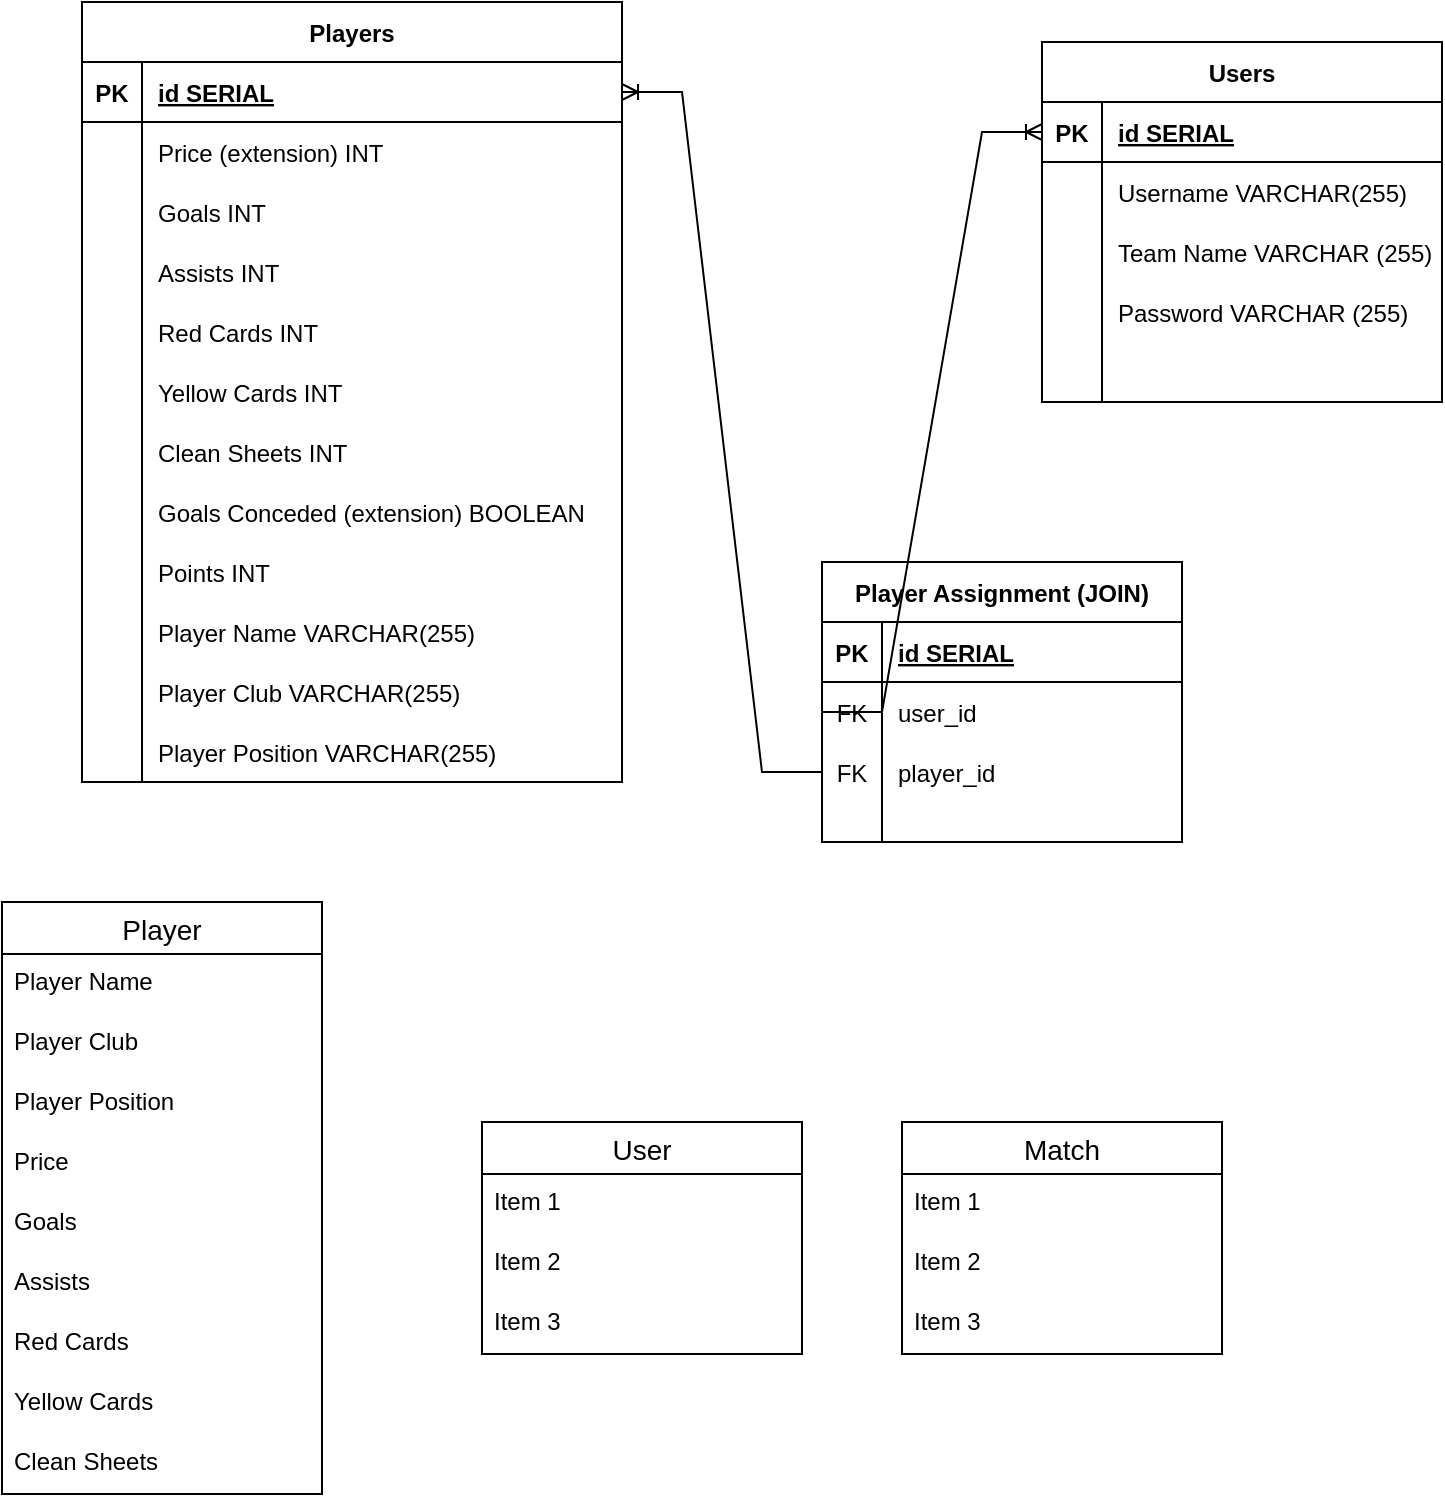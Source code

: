 <mxfile version="16.6.3" type="github"><diagram id="9XhqJXmCN1dYrfDe8zTq" name="Page-1"><mxGraphModel dx="1426" dy="659" grid="1" gridSize="10" guides="1" tooltips="1" connect="1" arrows="1" fold="1" page="1" pageScale="1" pageWidth="827" pageHeight="1169" math="0" shadow="0"><root><mxCell id="0"/><mxCell id="1" parent="0"/><mxCell id="q5fQ6nlfeLpBxA3YFHx5-1" value="Players" style="shape=table;startSize=30;container=1;collapsible=1;childLayout=tableLayout;fixedRows=1;rowLines=0;fontStyle=1;align=center;resizeLast=1;" vertex="1" parent="1"><mxGeometry x="80" y="60" width="270" height="390" as="geometry"/></mxCell><mxCell id="q5fQ6nlfeLpBxA3YFHx5-2" value="" style="shape=tableRow;horizontal=0;startSize=0;swimlaneHead=0;swimlaneBody=0;fillColor=none;collapsible=0;dropTarget=0;points=[[0,0.5],[1,0.5]];portConstraint=eastwest;top=0;left=0;right=0;bottom=1;" vertex="1" parent="q5fQ6nlfeLpBxA3YFHx5-1"><mxGeometry y="30" width="270" height="30" as="geometry"/></mxCell><mxCell id="q5fQ6nlfeLpBxA3YFHx5-3" value="PK" style="shape=partialRectangle;connectable=0;fillColor=none;top=0;left=0;bottom=0;right=0;fontStyle=1;overflow=hidden;" vertex="1" parent="q5fQ6nlfeLpBxA3YFHx5-2"><mxGeometry width="30" height="30" as="geometry"><mxRectangle width="30" height="30" as="alternateBounds"/></mxGeometry></mxCell><mxCell id="q5fQ6nlfeLpBxA3YFHx5-4" value="id SERIAL" style="shape=partialRectangle;connectable=0;fillColor=none;top=0;left=0;bottom=0;right=0;align=left;spacingLeft=6;fontStyle=5;overflow=hidden;" vertex="1" parent="q5fQ6nlfeLpBxA3YFHx5-2"><mxGeometry x="30" width="240" height="30" as="geometry"><mxRectangle width="240" height="30" as="alternateBounds"/></mxGeometry></mxCell><mxCell id="q5fQ6nlfeLpBxA3YFHx5-5" value="" style="shape=tableRow;horizontal=0;startSize=0;swimlaneHead=0;swimlaneBody=0;fillColor=none;collapsible=0;dropTarget=0;points=[[0,0.5],[1,0.5]];portConstraint=eastwest;top=0;left=0;right=0;bottom=0;" vertex="1" parent="q5fQ6nlfeLpBxA3YFHx5-1"><mxGeometry y="60" width="270" height="30" as="geometry"/></mxCell><mxCell id="q5fQ6nlfeLpBxA3YFHx5-6" value="" style="shape=partialRectangle;connectable=0;fillColor=none;top=0;left=0;bottom=0;right=0;editable=1;overflow=hidden;" vertex="1" parent="q5fQ6nlfeLpBxA3YFHx5-5"><mxGeometry width="30" height="30" as="geometry"><mxRectangle width="30" height="30" as="alternateBounds"/></mxGeometry></mxCell><mxCell id="q5fQ6nlfeLpBxA3YFHx5-7" value="Price (extension) INT" style="shape=partialRectangle;connectable=0;fillColor=none;top=0;left=0;bottom=0;right=0;align=left;spacingLeft=6;overflow=hidden;" vertex="1" parent="q5fQ6nlfeLpBxA3YFHx5-5"><mxGeometry x="30" width="240" height="30" as="geometry"><mxRectangle width="240" height="30" as="alternateBounds"/></mxGeometry></mxCell><mxCell id="q5fQ6nlfeLpBxA3YFHx5-8" value="" style="shape=tableRow;horizontal=0;startSize=0;swimlaneHead=0;swimlaneBody=0;fillColor=none;collapsible=0;dropTarget=0;points=[[0,0.5],[1,0.5]];portConstraint=eastwest;top=0;left=0;right=0;bottom=0;" vertex="1" parent="q5fQ6nlfeLpBxA3YFHx5-1"><mxGeometry y="90" width="270" height="30" as="geometry"/></mxCell><mxCell id="q5fQ6nlfeLpBxA3YFHx5-9" value="" style="shape=partialRectangle;connectable=0;fillColor=none;top=0;left=0;bottom=0;right=0;editable=1;overflow=hidden;" vertex="1" parent="q5fQ6nlfeLpBxA3YFHx5-8"><mxGeometry width="30" height="30" as="geometry"><mxRectangle width="30" height="30" as="alternateBounds"/></mxGeometry></mxCell><mxCell id="q5fQ6nlfeLpBxA3YFHx5-10" value="Goals INT" style="shape=partialRectangle;connectable=0;fillColor=none;top=0;left=0;bottom=0;right=0;align=left;spacingLeft=6;overflow=hidden;" vertex="1" parent="q5fQ6nlfeLpBxA3YFHx5-8"><mxGeometry x="30" width="240" height="30" as="geometry"><mxRectangle width="240" height="30" as="alternateBounds"/></mxGeometry></mxCell><mxCell id="q5fQ6nlfeLpBxA3YFHx5-11" value="" style="shape=tableRow;horizontal=0;startSize=0;swimlaneHead=0;swimlaneBody=0;fillColor=none;collapsible=0;dropTarget=0;points=[[0,0.5],[1,0.5]];portConstraint=eastwest;top=0;left=0;right=0;bottom=0;" vertex="1" parent="q5fQ6nlfeLpBxA3YFHx5-1"><mxGeometry y="120" width="270" height="30" as="geometry"/></mxCell><mxCell id="q5fQ6nlfeLpBxA3YFHx5-12" value="" style="shape=partialRectangle;connectable=0;fillColor=none;top=0;left=0;bottom=0;right=0;editable=1;overflow=hidden;" vertex="1" parent="q5fQ6nlfeLpBxA3YFHx5-11"><mxGeometry width="30" height="30" as="geometry"><mxRectangle width="30" height="30" as="alternateBounds"/></mxGeometry></mxCell><mxCell id="q5fQ6nlfeLpBxA3YFHx5-13" value="Assists INT" style="shape=partialRectangle;connectable=0;fillColor=none;top=0;left=0;bottom=0;right=0;align=left;spacingLeft=6;overflow=hidden;" vertex="1" parent="q5fQ6nlfeLpBxA3YFHx5-11"><mxGeometry x="30" width="240" height="30" as="geometry"><mxRectangle width="240" height="30" as="alternateBounds"/></mxGeometry></mxCell><mxCell id="q5fQ6nlfeLpBxA3YFHx5-44" value="" style="shape=tableRow;horizontal=0;startSize=0;swimlaneHead=0;swimlaneBody=0;fillColor=none;collapsible=0;dropTarget=0;points=[[0,0.5],[1,0.5]];portConstraint=eastwest;top=0;left=0;right=0;bottom=0;" vertex="1" parent="q5fQ6nlfeLpBxA3YFHx5-1"><mxGeometry y="150" width="270" height="30" as="geometry"/></mxCell><mxCell id="q5fQ6nlfeLpBxA3YFHx5-45" value="" style="shape=partialRectangle;connectable=0;fillColor=none;top=0;left=0;bottom=0;right=0;editable=1;overflow=hidden;" vertex="1" parent="q5fQ6nlfeLpBxA3YFHx5-44"><mxGeometry width="30" height="30" as="geometry"><mxRectangle width="30" height="30" as="alternateBounds"/></mxGeometry></mxCell><mxCell id="q5fQ6nlfeLpBxA3YFHx5-46" value="Red Cards INT" style="shape=partialRectangle;connectable=0;fillColor=none;top=0;left=0;bottom=0;right=0;align=left;spacingLeft=6;overflow=hidden;" vertex="1" parent="q5fQ6nlfeLpBxA3YFHx5-44"><mxGeometry x="30" width="240" height="30" as="geometry"><mxRectangle width="240" height="30" as="alternateBounds"/></mxGeometry></mxCell><mxCell id="q5fQ6nlfeLpBxA3YFHx5-47" value="" style="shape=tableRow;horizontal=0;startSize=0;swimlaneHead=0;swimlaneBody=0;fillColor=none;collapsible=0;dropTarget=0;points=[[0,0.5],[1,0.5]];portConstraint=eastwest;top=0;left=0;right=0;bottom=0;" vertex="1" parent="q5fQ6nlfeLpBxA3YFHx5-1"><mxGeometry y="180" width="270" height="30" as="geometry"/></mxCell><mxCell id="q5fQ6nlfeLpBxA3YFHx5-48" value="" style="shape=partialRectangle;connectable=0;fillColor=none;top=0;left=0;bottom=0;right=0;editable=1;overflow=hidden;" vertex="1" parent="q5fQ6nlfeLpBxA3YFHx5-47"><mxGeometry width="30" height="30" as="geometry"><mxRectangle width="30" height="30" as="alternateBounds"/></mxGeometry></mxCell><mxCell id="q5fQ6nlfeLpBxA3YFHx5-49" value="Yellow Cards INT" style="shape=partialRectangle;connectable=0;fillColor=none;top=0;left=0;bottom=0;right=0;align=left;spacingLeft=6;overflow=hidden;" vertex="1" parent="q5fQ6nlfeLpBxA3YFHx5-47"><mxGeometry x="30" width="240" height="30" as="geometry"><mxRectangle width="240" height="30" as="alternateBounds"/></mxGeometry></mxCell><mxCell id="q5fQ6nlfeLpBxA3YFHx5-50" value="" style="shape=tableRow;horizontal=0;startSize=0;swimlaneHead=0;swimlaneBody=0;fillColor=none;collapsible=0;dropTarget=0;points=[[0,0.5],[1,0.5]];portConstraint=eastwest;top=0;left=0;right=0;bottom=0;" vertex="1" parent="q5fQ6nlfeLpBxA3YFHx5-1"><mxGeometry y="210" width="270" height="30" as="geometry"/></mxCell><mxCell id="q5fQ6nlfeLpBxA3YFHx5-51" value="" style="shape=partialRectangle;connectable=0;fillColor=none;top=0;left=0;bottom=0;right=0;editable=1;overflow=hidden;" vertex="1" parent="q5fQ6nlfeLpBxA3YFHx5-50"><mxGeometry width="30" height="30" as="geometry"><mxRectangle width="30" height="30" as="alternateBounds"/></mxGeometry></mxCell><mxCell id="q5fQ6nlfeLpBxA3YFHx5-52" value="Clean Sheets INT" style="shape=partialRectangle;connectable=0;fillColor=none;top=0;left=0;bottom=0;right=0;align=left;spacingLeft=6;overflow=hidden;" vertex="1" parent="q5fQ6nlfeLpBxA3YFHx5-50"><mxGeometry x="30" width="240" height="30" as="geometry"><mxRectangle width="240" height="30" as="alternateBounds"/></mxGeometry></mxCell><mxCell id="q5fQ6nlfeLpBxA3YFHx5-53" value="" style="shape=tableRow;horizontal=0;startSize=0;swimlaneHead=0;swimlaneBody=0;fillColor=none;collapsible=0;dropTarget=0;points=[[0,0.5],[1,0.5]];portConstraint=eastwest;top=0;left=0;right=0;bottom=0;" vertex="1" parent="q5fQ6nlfeLpBxA3YFHx5-1"><mxGeometry y="240" width="270" height="30" as="geometry"/></mxCell><mxCell id="q5fQ6nlfeLpBxA3YFHx5-54" value="" style="shape=partialRectangle;connectable=0;fillColor=none;top=0;left=0;bottom=0;right=0;editable=1;overflow=hidden;" vertex="1" parent="q5fQ6nlfeLpBxA3YFHx5-53"><mxGeometry width="30" height="30" as="geometry"><mxRectangle width="30" height="30" as="alternateBounds"/></mxGeometry></mxCell><mxCell id="q5fQ6nlfeLpBxA3YFHx5-55" value="Goals Conceded (extension) BOOLEAN" style="shape=partialRectangle;connectable=0;fillColor=none;top=0;left=0;bottom=0;right=0;align=left;spacingLeft=6;overflow=hidden;" vertex="1" parent="q5fQ6nlfeLpBxA3YFHx5-53"><mxGeometry x="30" width="240" height="30" as="geometry"><mxRectangle width="240" height="30" as="alternateBounds"/></mxGeometry></mxCell><mxCell id="q5fQ6nlfeLpBxA3YFHx5-56" value="" style="shape=tableRow;horizontal=0;startSize=0;swimlaneHead=0;swimlaneBody=0;fillColor=none;collapsible=0;dropTarget=0;points=[[0,0.5],[1,0.5]];portConstraint=eastwest;top=0;left=0;right=0;bottom=0;" vertex="1" parent="q5fQ6nlfeLpBxA3YFHx5-1"><mxGeometry y="270" width="270" height="30" as="geometry"/></mxCell><mxCell id="q5fQ6nlfeLpBxA3YFHx5-57" value="" style="shape=partialRectangle;connectable=0;fillColor=none;top=0;left=0;bottom=0;right=0;editable=1;overflow=hidden;" vertex="1" parent="q5fQ6nlfeLpBxA3YFHx5-56"><mxGeometry width="30" height="30" as="geometry"><mxRectangle width="30" height="30" as="alternateBounds"/></mxGeometry></mxCell><mxCell id="q5fQ6nlfeLpBxA3YFHx5-58" value="Points INT" style="shape=partialRectangle;connectable=0;fillColor=none;top=0;left=0;bottom=0;right=0;align=left;spacingLeft=6;overflow=hidden;" vertex="1" parent="q5fQ6nlfeLpBxA3YFHx5-56"><mxGeometry x="30" width="240" height="30" as="geometry"><mxRectangle width="240" height="30" as="alternateBounds"/></mxGeometry></mxCell><mxCell id="q5fQ6nlfeLpBxA3YFHx5-59" value="" style="shape=tableRow;horizontal=0;startSize=0;swimlaneHead=0;swimlaneBody=0;fillColor=none;collapsible=0;dropTarget=0;points=[[0,0.5],[1,0.5]];portConstraint=eastwest;top=0;left=0;right=0;bottom=0;" vertex="1" parent="q5fQ6nlfeLpBxA3YFHx5-1"><mxGeometry y="300" width="270" height="30" as="geometry"/></mxCell><mxCell id="q5fQ6nlfeLpBxA3YFHx5-60" value="" style="shape=partialRectangle;connectable=0;fillColor=none;top=0;left=0;bottom=0;right=0;editable=1;overflow=hidden;" vertex="1" parent="q5fQ6nlfeLpBxA3YFHx5-59"><mxGeometry width="30" height="30" as="geometry"><mxRectangle width="30" height="30" as="alternateBounds"/></mxGeometry></mxCell><mxCell id="q5fQ6nlfeLpBxA3YFHx5-61" value="Player Name VARCHAR(255)" style="shape=partialRectangle;connectable=0;fillColor=none;top=0;left=0;bottom=0;right=0;align=left;spacingLeft=6;overflow=hidden;" vertex="1" parent="q5fQ6nlfeLpBxA3YFHx5-59"><mxGeometry x="30" width="240" height="30" as="geometry"><mxRectangle width="240" height="30" as="alternateBounds"/></mxGeometry></mxCell><mxCell id="q5fQ6nlfeLpBxA3YFHx5-62" value="" style="shape=tableRow;horizontal=0;startSize=0;swimlaneHead=0;swimlaneBody=0;fillColor=none;collapsible=0;dropTarget=0;points=[[0,0.5],[1,0.5]];portConstraint=eastwest;top=0;left=0;right=0;bottom=0;" vertex="1" parent="q5fQ6nlfeLpBxA3YFHx5-1"><mxGeometry y="330" width="270" height="30" as="geometry"/></mxCell><mxCell id="q5fQ6nlfeLpBxA3YFHx5-63" value="" style="shape=partialRectangle;connectable=0;fillColor=none;top=0;left=0;bottom=0;right=0;editable=1;overflow=hidden;" vertex="1" parent="q5fQ6nlfeLpBxA3YFHx5-62"><mxGeometry width="30" height="30" as="geometry"><mxRectangle width="30" height="30" as="alternateBounds"/></mxGeometry></mxCell><mxCell id="q5fQ6nlfeLpBxA3YFHx5-64" value="Player Club VARCHAR(255)" style="shape=partialRectangle;connectable=0;fillColor=none;top=0;left=0;bottom=0;right=0;align=left;spacingLeft=6;overflow=hidden;" vertex="1" parent="q5fQ6nlfeLpBxA3YFHx5-62"><mxGeometry x="30" width="240" height="30" as="geometry"><mxRectangle width="240" height="30" as="alternateBounds"/></mxGeometry></mxCell><mxCell id="q5fQ6nlfeLpBxA3YFHx5-65" value="" style="shape=tableRow;horizontal=0;startSize=0;swimlaneHead=0;swimlaneBody=0;fillColor=none;collapsible=0;dropTarget=0;points=[[0,0.5],[1,0.5]];portConstraint=eastwest;top=0;left=0;right=0;bottom=0;" vertex="1" parent="q5fQ6nlfeLpBxA3YFHx5-1"><mxGeometry y="360" width="270" height="30" as="geometry"/></mxCell><mxCell id="q5fQ6nlfeLpBxA3YFHx5-66" value="" style="shape=partialRectangle;connectable=0;fillColor=none;top=0;left=0;bottom=0;right=0;editable=1;overflow=hidden;" vertex="1" parent="q5fQ6nlfeLpBxA3YFHx5-65"><mxGeometry width="30" height="30" as="geometry"><mxRectangle width="30" height="30" as="alternateBounds"/></mxGeometry></mxCell><mxCell id="q5fQ6nlfeLpBxA3YFHx5-67" value="Player Position VARCHAR(255)" style="shape=partialRectangle;connectable=0;fillColor=none;top=0;left=0;bottom=0;right=0;align=left;spacingLeft=6;overflow=hidden;" vertex="1" parent="q5fQ6nlfeLpBxA3YFHx5-65"><mxGeometry x="30" width="240" height="30" as="geometry"><mxRectangle width="240" height="30" as="alternateBounds"/></mxGeometry></mxCell><mxCell id="q5fQ6nlfeLpBxA3YFHx5-14" value="Player Assignment (JOIN)" style="shape=table;startSize=30;container=1;collapsible=1;childLayout=tableLayout;fixedRows=1;rowLines=0;fontStyle=1;align=center;resizeLast=1;" vertex="1" parent="1"><mxGeometry x="450" y="340" width="180" height="140" as="geometry"/></mxCell><mxCell id="q5fQ6nlfeLpBxA3YFHx5-15" value="" style="shape=tableRow;horizontal=0;startSize=0;swimlaneHead=0;swimlaneBody=0;fillColor=none;collapsible=0;dropTarget=0;points=[[0,0.5],[1,0.5]];portConstraint=eastwest;top=0;left=0;right=0;bottom=1;" vertex="1" parent="q5fQ6nlfeLpBxA3YFHx5-14"><mxGeometry y="30" width="180" height="30" as="geometry"/></mxCell><mxCell id="q5fQ6nlfeLpBxA3YFHx5-16" value="PK" style="shape=partialRectangle;connectable=0;fillColor=none;top=0;left=0;bottom=0;right=0;fontStyle=1;overflow=hidden;" vertex="1" parent="q5fQ6nlfeLpBxA3YFHx5-15"><mxGeometry width="30" height="30" as="geometry"><mxRectangle width="30" height="30" as="alternateBounds"/></mxGeometry></mxCell><mxCell id="q5fQ6nlfeLpBxA3YFHx5-17" value="id SERIAL" style="shape=partialRectangle;connectable=0;fillColor=none;top=0;left=0;bottom=0;right=0;align=left;spacingLeft=6;fontStyle=5;overflow=hidden;" vertex="1" parent="q5fQ6nlfeLpBxA3YFHx5-15"><mxGeometry x="30" width="150" height="30" as="geometry"><mxRectangle width="150" height="30" as="alternateBounds"/></mxGeometry></mxCell><mxCell id="q5fQ6nlfeLpBxA3YFHx5-18" value="" style="shape=tableRow;horizontal=0;startSize=0;swimlaneHead=0;swimlaneBody=0;fillColor=none;collapsible=0;dropTarget=0;points=[[0,0.5],[1,0.5]];portConstraint=eastwest;top=0;left=0;right=0;bottom=0;" vertex="1" parent="q5fQ6nlfeLpBxA3YFHx5-14"><mxGeometry y="60" width="180" height="30" as="geometry"/></mxCell><mxCell id="q5fQ6nlfeLpBxA3YFHx5-19" value="FK" style="shape=partialRectangle;connectable=0;fillColor=none;top=0;left=0;bottom=0;right=0;editable=1;overflow=hidden;" vertex="1" parent="q5fQ6nlfeLpBxA3YFHx5-18"><mxGeometry width="30" height="30" as="geometry"><mxRectangle width="30" height="30" as="alternateBounds"/></mxGeometry></mxCell><mxCell id="q5fQ6nlfeLpBxA3YFHx5-20" value="user_id" style="shape=partialRectangle;connectable=0;fillColor=none;top=0;left=0;bottom=0;right=0;align=left;spacingLeft=6;overflow=hidden;" vertex="1" parent="q5fQ6nlfeLpBxA3YFHx5-18"><mxGeometry x="30" width="150" height="30" as="geometry"><mxRectangle width="150" height="30" as="alternateBounds"/></mxGeometry></mxCell><mxCell id="q5fQ6nlfeLpBxA3YFHx5-21" value="" style="shape=tableRow;horizontal=0;startSize=0;swimlaneHead=0;swimlaneBody=0;fillColor=none;collapsible=0;dropTarget=0;points=[[0,0.5],[1,0.5]];portConstraint=eastwest;top=0;left=0;right=0;bottom=0;" vertex="1" parent="q5fQ6nlfeLpBxA3YFHx5-14"><mxGeometry y="90" width="180" height="30" as="geometry"/></mxCell><mxCell id="q5fQ6nlfeLpBxA3YFHx5-22" value="FK" style="shape=partialRectangle;connectable=0;fillColor=none;top=0;left=0;bottom=0;right=0;editable=1;overflow=hidden;" vertex="1" parent="q5fQ6nlfeLpBxA3YFHx5-21"><mxGeometry width="30" height="30" as="geometry"><mxRectangle width="30" height="30" as="alternateBounds"/></mxGeometry></mxCell><mxCell id="q5fQ6nlfeLpBxA3YFHx5-23" value="player_id" style="shape=partialRectangle;connectable=0;fillColor=none;top=0;left=0;bottom=0;right=0;align=left;spacingLeft=6;overflow=hidden;" vertex="1" parent="q5fQ6nlfeLpBxA3YFHx5-21"><mxGeometry x="30" width="150" height="30" as="geometry"><mxRectangle width="150" height="30" as="alternateBounds"/></mxGeometry></mxCell><mxCell id="q5fQ6nlfeLpBxA3YFHx5-24" value="" style="shape=tableRow;horizontal=0;startSize=0;swimlaneHead=0;swimlaneBody=0;fillColor=none;collapsible=0;dropTarget=0;points=[[0,0.5],[1,0.5]];portConstraint=eastwest;top=0;left=0;right=0;bottom=0;" vertex="1" parent="q5fQ6nlfeLpBxA3YFHx5-14"><mxGeometry y="120" width="180" height="20" as="geometry"/></mxCell><mxCell id="q5fQ6nlfeLpBxA3YFHx5-25" value="" style="shape=partialRectangle;connectable=0;fillColor=none;top=0;left=0;bottom=0;right=0;editable=1;overflow=hidden;" vertex="1" parent="q5fQ6nlfeLpBxA3YFHx5-24"><mxGeometry width="30" height="20" as="geometry"><mxRectangle width="30" height="20" as="alternateBounds"/></mxGeometry></mxCell><mxCell id="q5fQ6nlfeLpBxA3YFHx5-26" value="" style="shape=partialRectangle;connectable=0;fillColor=none;top=0;left=0;bottom=0;right=0;align=left;spacingLeft=6;overflow=hidden;" vertex="1" parent="q5fQ6nlfeLpBxA3YFHx5-24"><mxGeometry x="30" width="150" height="20" as="geometry"><mxRectangle width="150" height="20" as="alternateBounds"/></mxGeometry></mxCell><mxCell id="q5fQ6nlfeLpBxA3YFHx5-27" value="Users" style="shape=table;startSize=30;container=1;collapsible=1;childLayout=tableLayout;fixedRows=1;rowLines=0;fontStyle=1;align=center;resizeLast=1;" vertex="1" parent="1"><mxGeometry x="560" y="80" width="200" height="180" as="geometry"/></mxCell><mxCell id="q5fQ6nlfeLpBxA3YFHx5-28" value="" style="shape=tableRow;horizontal=0;startSize=0;swimlaneHead=0;swimlaneBody=0;fillColor=none;collapsible=0;dropTarget=0;points=[[0,0.5],[1,0.5]];portConstraint=eastwest;top=0;left=0;right=0;bottom=1;" vertex="1" parent="q5fQ6nlfeLpBxA3YFHx5-27"><mxGeometry y="30" width="200" height="30" as="geometry"/></mxCell><mxCell id="q5fQ6nlfeLpBxA3YFHx5-29" value="PK" style="shape=partialRectangle;connectable=0;fillColor=none;top=0;left=0;bottom=0;right=0;fontStyle=1;overflow=hidden;" vertex="1" parent="q5fQ6nlfeLpBxA3YFHx5-28"><mxGeometry width="30" height="30" as="geometry"><mxRectangle width="30" height="30" as="alternateBounds"/></mxGeometry></mxCell><mxCell id="q5fQ6nlfeLpBxA3YFHx5-30" value="id SERIAL" style="shape=partialRectangle;connectable=0;fillColor=none;top=0;left=0;bottom=0;right=0;align=left;spacingLeft=6;fontStyle=5;overflow=hidden;" vertex="1" parent="q5fQ6nlfeLpBxA3YFHx5-28"><mxGeometry x="30" width="170" height="30" as="geometry"><mxRectangle width="170" height="30" as="alternateBounds"/></mxGeometry></mxCell><mxCell id="q5fQ6nlfeLpBxA3YFHx5-31" value="" style="shape=tableRow;horizontal=0;startSize=0;swimlaneHead=0;swimlaneBody=0;fillColor=none;collapsible=0;dropTarget=0;points=[[0,0.5],[1,0.5]];portConstraint=eastwest;top=0;left=0;right=0;bottom=0;" vertex="1" parent="q5fQ6nlfeLpBxA3YFHx5-27"><mxGeometry y="60" width="200" height="30" as="geometry"/></mxCell><mxCell id="q5fQ6nlfeLpBxA3YFHx5-32" value="" style="shape=partialRectangle;connectable=0;fillColor=none;top=0;left=0;bottom=0;right=0;editable=1;overflow=hidden;" vertex="1" parent="q5fQ6nlfeLpBxA3YFHx5-31"><mxGeometry width="30" height="30" as="geometry"><mxRectangle width="30" height="30" as="alternateBounds"/></mxGeometry></mxCell><mxCell id="q5fQ6nlfeLpBxA3YFHx5-33" value="Username VARCHAR(255)" style="shape=partialRectangle;connectable=0;fillColor=none;top=0;left=0;bottom=0;right=0;align=left;spacingLeft=6;overflow=hidden;" vertex="1" parent="q5fQ6nlfeLpBxA3YFHx5-31"><mxGeometry x="30" width="170" height="30" as="geometry"><mxRectangle width="170" height="30" as="alternateBounds"/></mxGeometry></mxCell><mxCell id="q5fQ6nlfeLpBxA3YFHx5-34" value="" style="shape=tableRow;horizontal=0;startSize=0;swimlaneHead=0;swimlaneBody=0;fillColor=none;collapsible=0;dropTarget=0;points=[[0,0.5],[1,0.5]];portConstraint=eastwest;top=0;left=0;right=0;bottom=0;" vertex="1" parent="q5fQ6nlfeLpBxA3YFHx5-27"><mxGeometry y="90" width="200" height="30" as="geometry"/></mxCell><mxCell id="q5fQ6nlfeLpBxA3YFHx5-35" value="" style="shape=partialRectangle;connectable=0;fillColor=none;top=0;left=0;bottom=0;right=0;editable=1;overflow=hidden;" vertex="1" parent="q5fQ6nlfeLpBxA3YFHx5-34"><mxGeometry width="30" height="30" as="geometry"><mxRectangle width="30" height="30" as="alternateBounds"/></mxGeometry></mxCell><mxCell id="q5fQ6nlfeLpBxA3YFHx5-36" value="Team Name VARCHAR (255)" style="shape=partialRectangle;connectable=0;fillColor=none;top=0;left=0;bottom=0;right=0;align=left;spacingLeft=6;overflow=hidden;" vertex="1" parent="q5fQ6nlfeLpBxA3YFHx5-34"><mxGeometry x="30" width="170" height="30" as="geometry"><mxRectangle width="170" height="30" as="alternateBounds"/></mxGeometry></mxCell><mxCell id="q5fQ6nlfeLpBxA3YFHx5-37" value="" style="shape=tableRow;horizontal=0;startSize=0;swimlaneHead=0;swimlaneBody=0;fillColor=none;collapsible=0;dropTarget=0;points=[[0,0.5],[1,0.5]];portConstraint=eastwest;top=0;left=0;right=0;bottom=0;" vertex="1" parent="q5fQ6nlfeLpBxA3YFHx5-27"><mxGeometry y="120" width="200" height="30" as="geometry"/></mxCell><mxCell id="q5fQ6nlfeLpBxA3YFHx5-38" value="" style="shape=partialRectangle;connectable=0;fillColor=none;top=0;left=0;bottom=0;right=0;editable=1;overflow=hidden;" vertex="1" parent="q5fQ6nlfeLpBxA3YFHx5-37"><mxGeometry width="30" height="30" as="geometry"><mxRectangle width="30" height="30" as="alternateBounds"/></mxGeometry></mxCell><mxCell id="q5fQ6nlfeLpBxA3YFHx5-39" value="Password VARCHAR (255)" style="shape=partialRectangle;connectable=0;fillColor=none;top=0;left=0;bottom=0;right=0;align=left;spacingLeft=6;overflow=hidden;" vertex="1" parent="q5fQ6nlfeLpBxA3YFHx5-37"><mxGeometry x="30" width="170" height="30" as="geometry"><mxRectangle width="170" height="30" as="alternateBounds"/></mxGeometry></mxCell><mxCell id="q5fQ6nlfeLpBxA3YFHx5-84" value="" style="shape=tableRow;horizontal=0;startSize=0;swimlaneHead=0;swimlaneBody=0;fillColor=none;collapsible=0;dropTarget=0;points=[[0,0.5],[1,0.5]];portConstraint=eastwest;top=0;left=0;right=0;bottom=0;" vertex="1" parent="q5fQ6nlfeLpBxA3YFHx5-27"><mxGeometry y="150" width="200" height="30" as="geometry"/></mxCell><mxCell id="q5fQ6nlfeLpBxA3YFHx5-85" value="" style="shape=partialRectangle;connectable=0;fillColor=none;top=0;left=0;bottom=0;right=0;editable=1;overflow=hidden;" vertex="1" parent="q5fQ6nlfeLpBxA3YFHx5-84"><mxGeometry width="30" height="30" as="geometry"><mxRectangle width="30" height="30" as="alternateBounds"/></mxGeometry></mxCell><mxCell id="q5fQ6nlfeLpBxA3YFHx5-86" value="" style="shape=partialRectangle;connectable=0;fillColor=none;top=0;left=0;bottom=0;right=0;align=left;spacingLeft=6;overflow=hidden;" vertex="1" parent="q5fQ6nlfeLpBxA3YFHx5-84"><mxGeometry x="30" width="170" height="30" as="geometry"><mxRectangle width="170" height="30" as="alternateBounds"/></mxGeometry></mxCell><mxCell id="q5fQ6nlfeLpBxA3YFHx5-40" value="Player" style="swimlane;fontStyle=0;childLayout=stackLayout;horizontal=1;startSize=26;horizontalStack=0;resizeParent=1;resizeParentMax=0;resizeLast=0;collapsible=1;marginBottom=0;align=center;fontSize=14;" vertex="1" parent="1"><mxGeometry x="40" y="510" width="160" height="296" as="geometry"/></mxCell><mxCell id="q5fQ6nlfeLpBxA3YFHx5-41" value="Player Name" style="text;strokeColor=none;fillColor=none;spacingLeft=4;spacingRight=4;overflow=hidden;rotatable=0;points=[[0,0.5],[1,0.5]];portConstraint=eastwest;fontSize=12;" vertex="1" parent="q5fQ6nlfeLpBxA3YFHx5-40"><mxGeometry y="26" width="160" height="30" as="geometry"/></mxCell><mxCell id="q5fQ6nlfeLpBxA3YFHx5-42" value="Player Club" style="text;strokeColor=none;fillColor=none;spacingLeft=4;spacingRight=4;overflow=hidden;rotatable=0;points=[[0,0.5],[1,0.5]];portConstraint=eastwest;fontSize=12;" vertex="1" parent="q5fQ6nlfeLpBxA3YFHx5-40"><mxGeometry y="56" width="160" height="30" as="geometry"/></mxCell><mxCell id="q5fQ6nlfeLpBxA3YFHx5-43" value="Player Position" style="text;strokeColor=none;fillColor=none;spacingLeft=4;spacingRight=4;overflow=hidden;rotatable=0;points=[[0,0.5],[1,0.5]];portConstraint=eastwest;fontSize=12;" vertex="1" parent="q5fQ6nlfeLpBxA3YFHx5-40"><mxGeometry y="86" width="160" height="30" as="geometry"/></mxCell><mxCell id="q5fQ6nlfeLpBxA3YFHx5-105" value="Price" style="text;strokeColor=none;fillColor=none;spacingLeft=4;spacingRight=4;overflow=hidden;rotatable=0;points=[[0,0.5],[1,0.5]];portConstraint=eastwest;fontSize=12;" vertex="1" parent="q5fQ6nlfeLpBxA3YFHx5-40"><mxGeometry y="116" width="160" height="30" as="geometry"/></mxCell><mxCell id="q5fQ6nlfeLpBxA3YFHx5-106" value="Goals" style="text;strokeColor=none;fillColor=none;spacingLeft=4;spacingRight=4;overflow=hidden;rotatable=0;points=[[0,0.5],[1,0.5]];portConstraint=eastwest;fontSize=12;" vertex="1" parent="q5fQ6nlfeLpBxA3YFHx5-40"><mxGeometry y="146" width="160" height="30" as="geometry"/></mxCell><mxCell id="q5fQ6nlfeLpBxA3YFHx5-107" value="Assists" style="text;strokeColor=none;fillColor=none;spacingLeft=4;spacingRight=4;overflow=hidden;rotatable=0;points=[[0,0.5],[1,0.5]];portConstraint=eastwest;fontSize=12;" vertex="1" parent="q5fQ6nlfeLpBxA3YFHx5-40"><mxGeometry y="176" width="160" height="30" as="geometry"/></mxCell><mxCell id="q5fQ6nlfeLpBxA3YFHx5-108" value="Red Cards" style="text;strokeColor=none;fillColor=none;spacingLeft=4;spacingRight=4;overflow=hidden;rotatable=0;points=[[0,0.5],[1,0.5]];portConstraint=eastwest;fontSize=12;" vertex="1" parent="q5fQ6nlfeLpBxA3YFHx5-40"><mxGeometry y="206" width="160" height="30" as="geometry"/></mxCell><mxCell id="q5fQ6nlfeLpBxA3YFHx5-109" value="Yellow Cards" style="text;strokeColor=none;fillColor=none;spacingLeft=4;spacingRight=4;overflow=hidden;rotatable=0;points=[[0,0.5],[1,0.5]];portConstraint=eastwest;fontSize=12;" vertex="1" parent="q5fQ6nlfeLpBxA3YFHx5-40"><mxGeometry y="236" width="160" height="30" as="geometry"/></mxCell><mxCell id="q5fQ6nlfeLpBxA3YFHx5-110" value="Clean Sheets" style="text;strokeColor=none;fillColor=none;spacingLeft=4;spacingRight=4;overflow=hidden;rotatable=0;points=[[0,0.5],[1,0.5]];portConstraint=eastwest;fontSize=12;" vertex="1" parent="q5fQ6nlfeLpBxA3YFHx5-40"><mxGeometry y="266" width="160" height="30" as="geometry"/></mxCell><mxCell id="q5fQ6nlfeLpBxA3YFHx5-91" value="User" style="swimlane;fontStyle=0;childLayout=stackLayout;horizontal=1;startSize=26;horizontalStack=0;resizeParent=1;resizeParentMax=0;resizeLast=0;collapsible=1;marginBottom=0;align=center;fontSize=14;" vertex="1" parent="1"><mxGeometry x="280" y="620" width="160" height="116" as="geometry"/></mxCell><mxCell id="q5fQ6nlfeLpBxA3YFHx5-92" value="Item 1" style="text;strokeColor=none;fillColor=none;spacingLeft=4;spacingRight=4;overflow=hidden;rotatable=0;points=[[0,0.5],[1,0.5]];portConstraint=eastwest;fontSize=12;" vertex="1" parent="q5fQ6nlfeLpBxA3YFHx5-91"><mxGeometry y="26" width="160" height="30" as="geometry"/></mxCell><mxCell id="q5fQ6nlfeLpBxA3YFHx5-93" value="Item 2" style="text;strokeColor=none;fillColor=none;spacingLeft=4;spacingRight=4;overflow=hidden;rotatable=0;points=[[0,0.5],[1,0.5]];portConstraint=eastwest;fontSize=12;" vertex="1" parent="q5fQ6nlfeLpBxA3YFHx5-91"><mxGeometry y="56" width="160" height="30" as="geometry"/></mxCell><mxCell id="q5fQ6nlfeLpBxA3YFHx5-94" value="Item 3" style="text;strokeColor=none;fillColor=none;spacingLeft=4;spacingRight=4;overflow=hidden;rotatable=0;points=[[0,0.5],[1,0.5]];portConstraint=eastwest;fontSize=12;" vertex="1" parent="q5fQ6nlfeLpBxA3YFHx5-91"><mxGeometry y="86" width="160" height="30" as="geometry"/></mxCell><mxCell id="q5fQ6nlfeLpBxA3YFHx5-99" value="Match" style="swimlane;fontStyle=0;childLayout=stackLayout;horizontal=1;startSize=26;horizontalStack=0;resizeParent=1;resizeParentMax=0;resizeLast=0;collapsible=1;marginBottom=0;align=center;fontSize=14;" vertex="1" parent="1"><mxGeometry x="490" y="620" width="160" height="116" as="geometry"/></mxCell><mxCell id="q5fQ6nlfeLpBxA3YFHx5-100" value="Item 1" style="text;strokeColor=none;fillColor=none;spacingLeft=4;spacingRight=4;overflow=hidden;rotatable=0;points=[[0,0.5],[1,0.5]];portConstraint=eastwest;fontSize=12;" vertex="1" parent="q5fQ6nlfeLpBxA3YFHx5-99"><mxGeometry y="26" width="160" height="30" as="geometry"/></mxCell><mxCell id="q5fQ6nlfeLpBxA3YFHx5-101" value="Item 2" style="text;strokeColor=none;fillColor=none;spacingLeft=4;spacingRight=4;overflow=hidden;rotatable=0;points=[[0,0.5],[1,0.5]];portConstraint=eastwest;fontSize=12;" vertex="1" parent="q5fQ6nlfeLpBxA3YFHx5-99"><mxGeometry y="56" width="160" height="30" as="geometry"/></mxCell><mxCell id="q5fQ6nlfeLpBxA3YFHx5-102" value="Item 3" style="text;strokeColor=none;fillColor=none;spacingLeft=4;spacingRight=4;overflow=hidden;rotatable=0;points=[[0,0.5],[1,0.5]];portConstraint=eastwest;fontSize=12;" vertex="1" parent="q5fQ6nlfeLpBxA3YFHx5-99"><mxGeometry y="86" width="160" height="30" as="geometry"/></mxCell><mxCell id="q5fQ6nlfeLpBxA3YFHx5-103" value="" style="edgeStyle=entityRelationEdgeStyle;fontSize=12;html=1;endArrow=ERoneToMany;rounded=0;exitX=0;exitY=0.5;exitDx=0;exitDy=0;entryX=1;entryY=0.5;entryDx=0;entryDy=0;" edge="1" parent="1" source="q5fQ6nlfeLpBxA3YFHx5-21" target="q5fQ6nlfeLpBxA3YFHx5-2"><mxGeometry width="100" height="100" relative="1" as="geometry"><mxPoint x="360" y="370" as="sourcePoint"/><mxPoint x="460" y="270" as="targetPoint"/></mxGeometry></mxCell><mxCell id="q5fQ6nlfeLpBxA3YFHx5-104" value="" style="edgeStyle=entityRelationEdgeStyle;fontSize=12;html=1;endArrow=ERoneToMany;rounded=0;entryX=0;entryY=0.5;entryDx=0;entryDy=0;exitX=0;exitY=0.5;exitDx=0;exitDy=0;" edge="1" parent="1" source="q5fQ6nlfeLpBxA3YFHx5-18" target="q5fQ6nlfeLpBxA3YFHx5-28"><mxGeometry width="100" height="100" relative="1" as="geometry"><mxPoint x="420" y="240" as="sourcePoint"/><mxPoint x="520" y="140" as="targetPoint"/></mxGeometry></mxCell></root></mxGraphModel></diagram></mxfile>